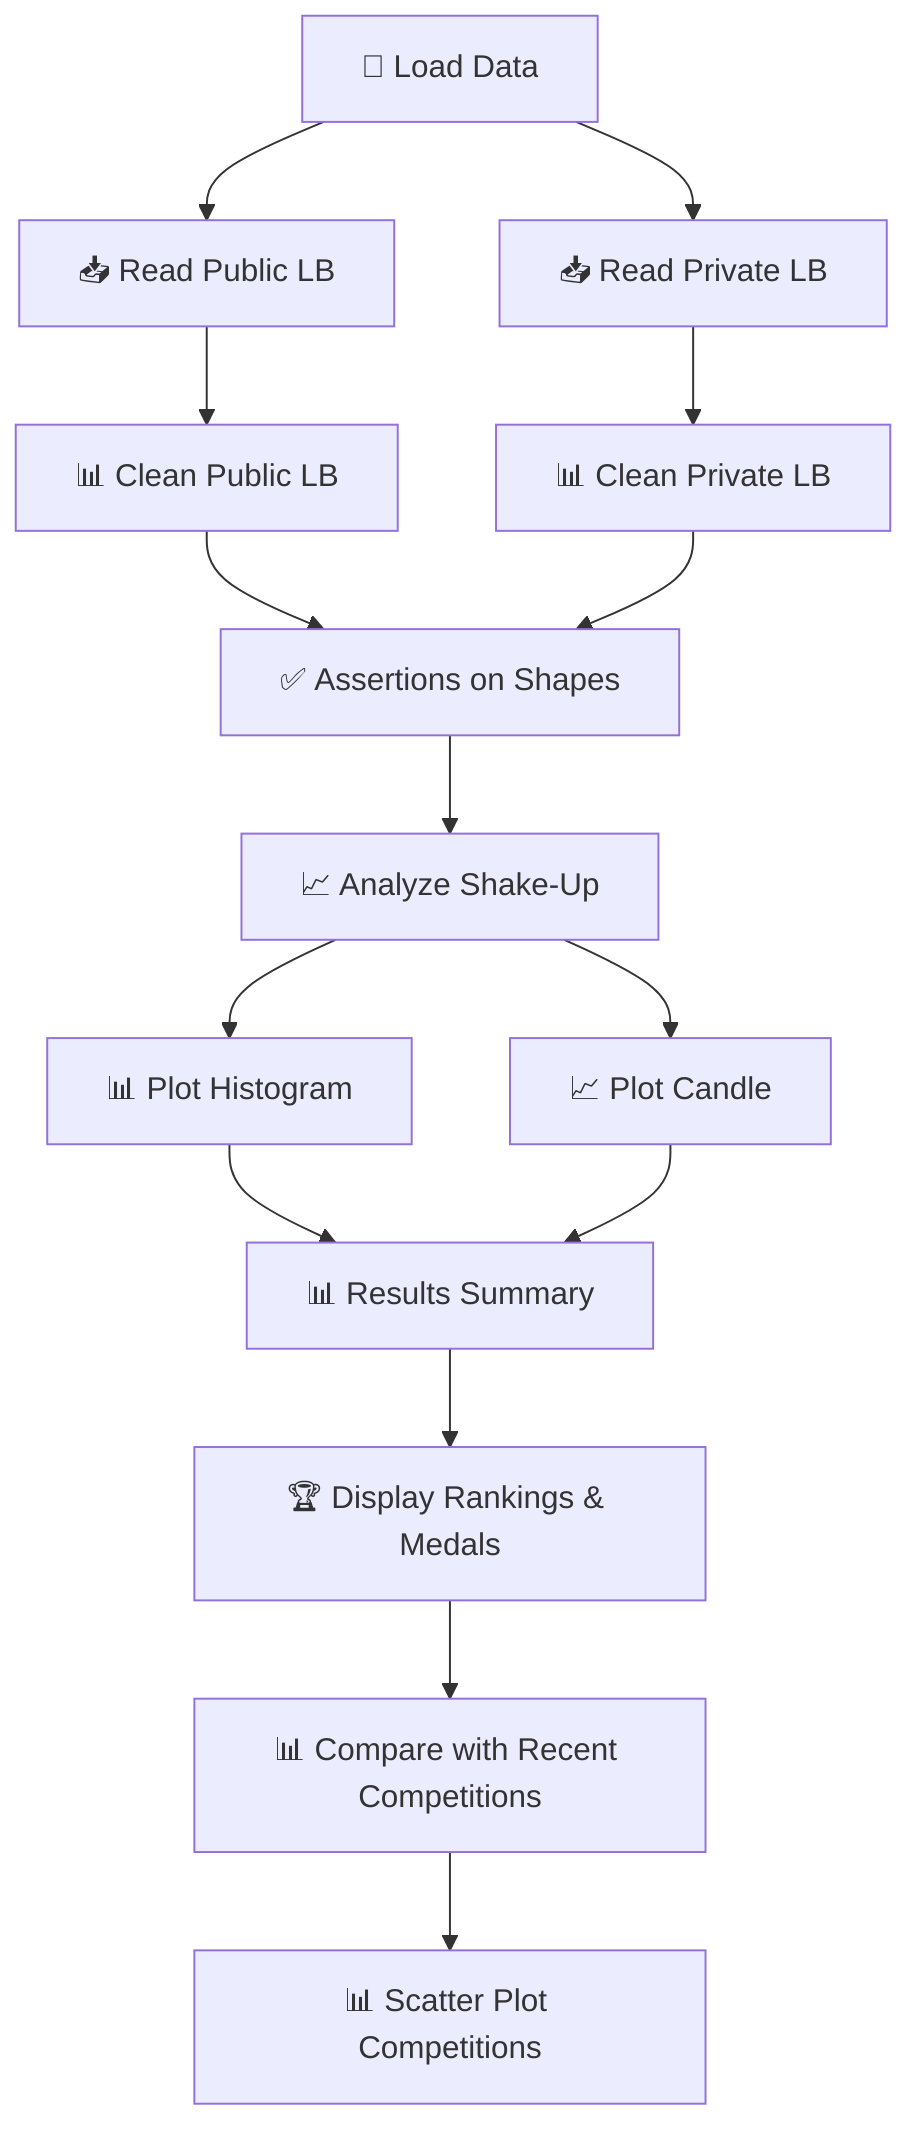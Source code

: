 graph TD;
    A["📂 Load Data"] --> B["📥 Read Public LB"];
    B --> C["📊 Clean Public LB"];
    A --> D["📥 Read Private LB"];
    D --> E["📊 Clean Private LB"];
    C --> F["✅ Assertions on Shapes"];
    E --> F;
    F --> G["📈 Analyze Shake-Up"];
    G --> H["📊 Plot Histogram"];
    G --> I["📈 Plot Candle"];
    H --> J["📊 Results Summary"];
    I --> J;
    J --> K["🏆 Display Rankings & Medals"];
    K --> L["📊 Compare with Recent Competitions"];
    L --> M["📊 Scatter Plot Competitions"];